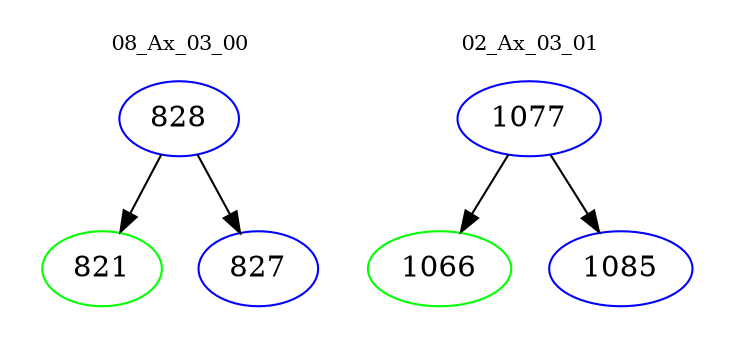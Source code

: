 digraph{
subgraph cluster_0 {
color = white
label = "08_Ax_03_00";
fontsize=10;
T0_828 [label="828", color="blue"]
T0_828 -> T0_821 [color="black"]
T0_821 [label="821", color="green"]
T0_828 -> T0_827 [color="black"]
T0_827 [label="827", color="blue"]
}
subgraph cluster_1 {
color = white
label = "02_Ax_03_01";
fontsize=10;
T1_1077 [label="1077", color="blue"]
T1_1077 -> T1_1066 [color="black"]
T1_1066 [label="1066", color="green"]
T1_1077 -> T1_1085 [color="black"]
T1_1085 [label="1085", color="blue"]
}
}
